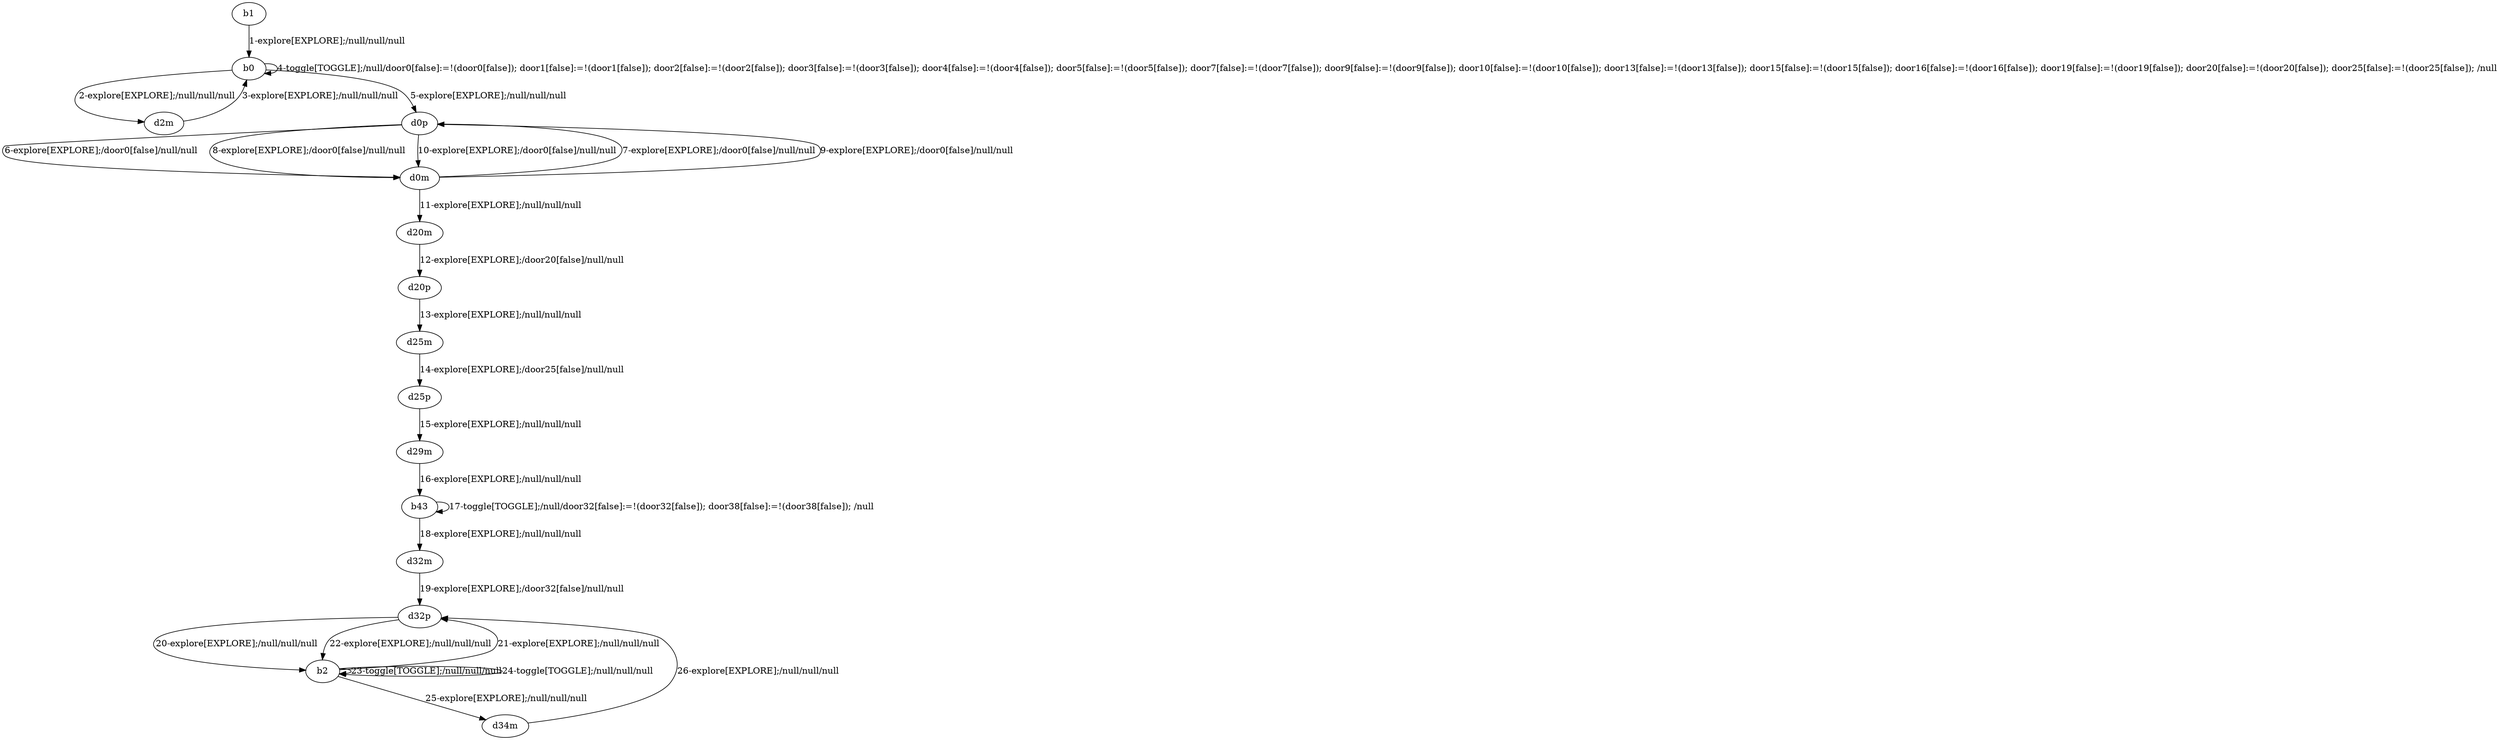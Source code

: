# Total number of goals covered by this test: 1
# d34m --> d32p

digraph g {
"b1" -> "b0" [label = "1-explore[EXPLORE];/null/null/null"];
"b0" -> "d2m" [label = "2-explore[EXPLORE];/null/null/null"];
"d2m" -> "b0" [label = "3-explore[EXPLORE];/null/null/null"];
"b0" -> "b0" [label = "4-toggle[TOGGLE];/null/door0[false]:=!(door0[false]); door1[false]:=!(door1[false]); door2[false]:=!(door2[false]); door3[false]:=!(door3[false]); door4[false]:=!(door4[false]); door5[false]:=!(door5[false]); door7[false]:=!(door7[false]); door9[false]:=!(door9[false]); door10[false]:=!(door10[false]); door13[false]:=!(door13[false]); door15[false]:=!(door15[false]); door16[false]:=!(door16[false]); door19[false]:=!(door19[false]); door20[false]:=!(door20[false]); door25[false]:=!(door25[false]); /null"];
"b0" -> "d0p" [label = "5-explore[EXPLORE];/null/null/null"];
"d0p" -> "d0m" [label = "6-explore[EXPLORE];/door0[false]/null/null"];
"d0m" -> "d0p" [label = "7-explore[EXPLORE];/door0[false]/null/null"];
"d0p" -> "d0m" [label = "8-explore[EXPLORE];/door0[false]/null/null"];
"d0m" -> "d0p" [label = "9-explore[EXPLORE];/door0[false]/null/null"];
"d0p" -> "d0m" [label = "10-explore[EXPLORE];/door0[false]/null/null"];
"d0m" -> "d20m" [label = "11-explore[EXPLORE];/null/null/null"];
"d20m" -> "d20p" [label = "12-explore[EXPLORE];/door20[false]/null/null"];
"d20p" -> "d25m" [label = "13-explore[EXPLORE];/null/null/null"];
"d25m" -> "d25p" [label = "14-explore[EXPLORE];/door25[false]/null/null"];
"d25p" -> "d29m" [label = "15-explore[EXPLORE];/null/null/null"];
"d29m" -> "b43" [label = "16-explore[EXPLORE];/null/null/null"];
"b43" -> "b43" [label = "17-toggle[TOGGLE];/null/door32[false]:=!(door32[false]); door38[false]:=!(door38[false]); /null"];
"b43" -> "d32m" [label = "18-explore[EXPLORE];/null/null/null"];
"d32m" -> "d32p" [label = "19-explore[EXPLORE];/door32[false]/null/null"];
"d32p" -> "b2" [label = "20-explore[EXPLORE];/null/null/null"];
"b2" -> "d32p" [label = "21-explore[EXPLORE];/null/null/null"];
"d32p" -> "b2" [label = "22-explore[EXPLORE];/null/null/null"];
"b2" -> "b2" [label = "23-toggle[TOGGLE];/null/null/null"];
"b2" -> "b2" [label = "24-toggle[TOGGLE];/null/null/null"];
"b2" -> "d34m" [label = "25-explore[EXPLORE];/null/null/null"];
"d34m" -> "d32p" [label = "26-explore[EXPLORE];/null/null/null"];
}